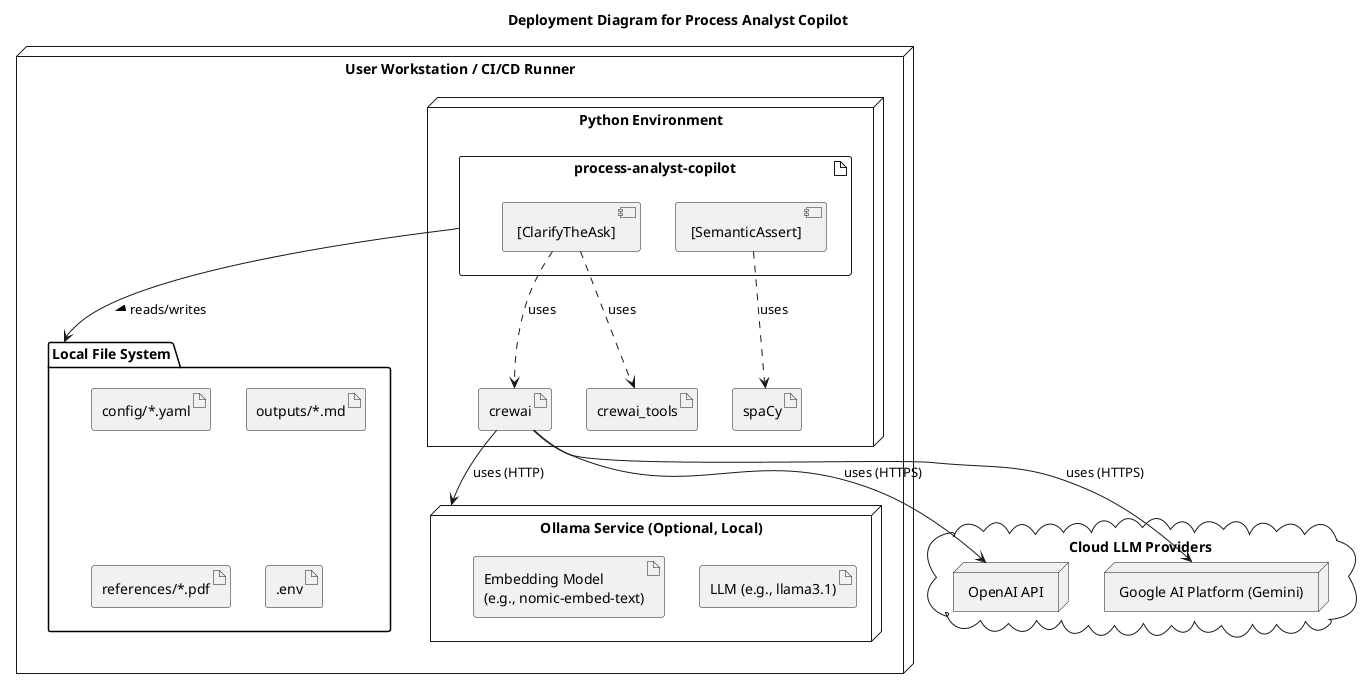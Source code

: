 @startuml Deployment Diagram for Process Analyst Copilot

title Deployment Diagram for Process Analyst Copilot

' Define Nodes
node "User Workstation / CI/CD Runner" as UserMachine {
    node "Python Environment" as PythonEnv {
        artifact "process-analyst-copilot" as App {
            component "[ClarifyTheAsk]" as CAT
            component "[SemanticAssert]" as SA
        }
        artifact "crewai" as CrewAILib
        artifact "crewai_tools" as CrewToolsLib
        artifact "spaCy" as SpaCyLib
    }

    folder "Local File System" as FS {
        artifact "config/*.yaml" as ConfigFiles
        artifact "outputs/*.md" as OutputFiles
        artifact "references/*.pdf" as RefFiles
        artifact ".env" as EnvFile
    }

    node "Ollama Service (Optional, Local)" as OllamaService {
        artifact "LLM (e.g., llama3.1)" as OllamaLLM
        artifact "Embedding Model\n(e.g., nomic-embed-text)" as OllamaEmbedder
    }
}

cloud "Cloud LLM Providers" as CloudServices {
    node "OpenAI API" as OpenAI
    node "Google AI Platform (Gemini)" as Gemini
}

' Define Relationships
CAT ..> CrewAILib : uses
CAT ..> CrewToolsLib : uses
SA ..> SpaCyLib : uses

App --> FS : "reads/writes >"

' Communication with LLM services is handled by the crewai library
CrewAILib --> OllamaService : "uses (HTTP)"
CrewAILib --> OpenAI : "uses (HTTPS)"
CrewAILib --> Gemini : "uses (HTTPS)"

@enduml
